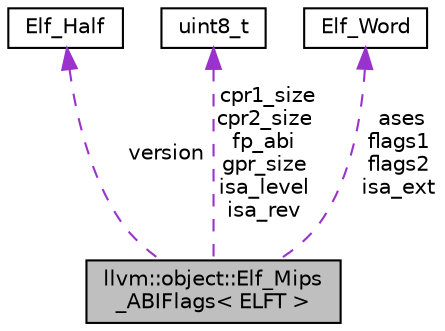digraph "llvm::object::Elf_Mips_ABIFlags&lt; ELFT &gt;"
{
 // LATEX_PDF_SIZE
  bgcolor="transparent";
  edge [fontname="Helvetica",fontsize="10",labelfontname="Helvetica",labelfontsize="10"];
  node [fontname="Helvetica",fontsize="10",shape="box"];
  Node1 [label="llvm::object::Elf_Mips\l_ABIFlags\< ELFT \>",height=0.2,width=0.4,color="black", fillcolor="grey75", style="filled", fontcolor="black",tooltip=" "];
  Node2 -> Node1 [dir="back",color="darkorchid3",fontsize="10",style="dashed",label=" version" ,fontname="Helvetica"];
  Node2 [label="Elf_Half",height=0.2,width=0.4,color="black",tooltip=" "];
  Node3 -> Node1 [dir="back",color="darkorchid3",fontsize="10",style="dashed",label=" cpr1_size\ncpr2_size\nfp_abi\ngpr_size\nisa_level\nisa_rev" ,fontname="Helvetica"];
  Node3 [label="uint8_t",height=0.2,width=0.4,color="black",tooltip=" "];
  Node4 -> Node1 [dir="back",color="darkorchid3",fontsize="10",style="dashed",label=" ases\nflags1\nflags2\nisa_ext" ,fontname="Helvetica"];
  Node4 [label="Elf_Word",height=0.2,width=0.4,color="black",tooltip=" "];
}
